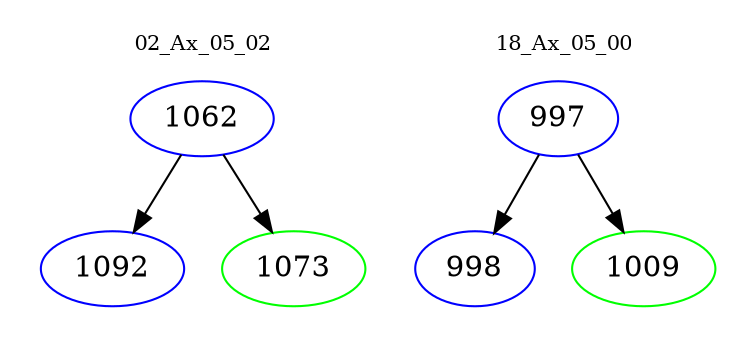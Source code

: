 digraph{
subgraph cluster_0 {
color = white
label = "02_Ax_05_02";
fontsize=10;
T0_1062 [label="1062", color="blue"]
T0_1062 -> T0_1092 [color="black"]
T0_1092 [label="1092", color="blue"]
T0_1062 -> T0_1073 [color="black"]
T0_1073 [label="1073", color="green"]
}
subgraph cluster_1 {
color = white
label = "18_Ax_05_00";
fontsize=10;
T1_997 [label="997", color="blue"]
T1_997 -> T1_998 [color="black"]
T1_998 [label="998", color="blue"]
T1_997 -> T1_1009 [color="black"]
T1_1009 [label="1009", color="green"]
}
}
